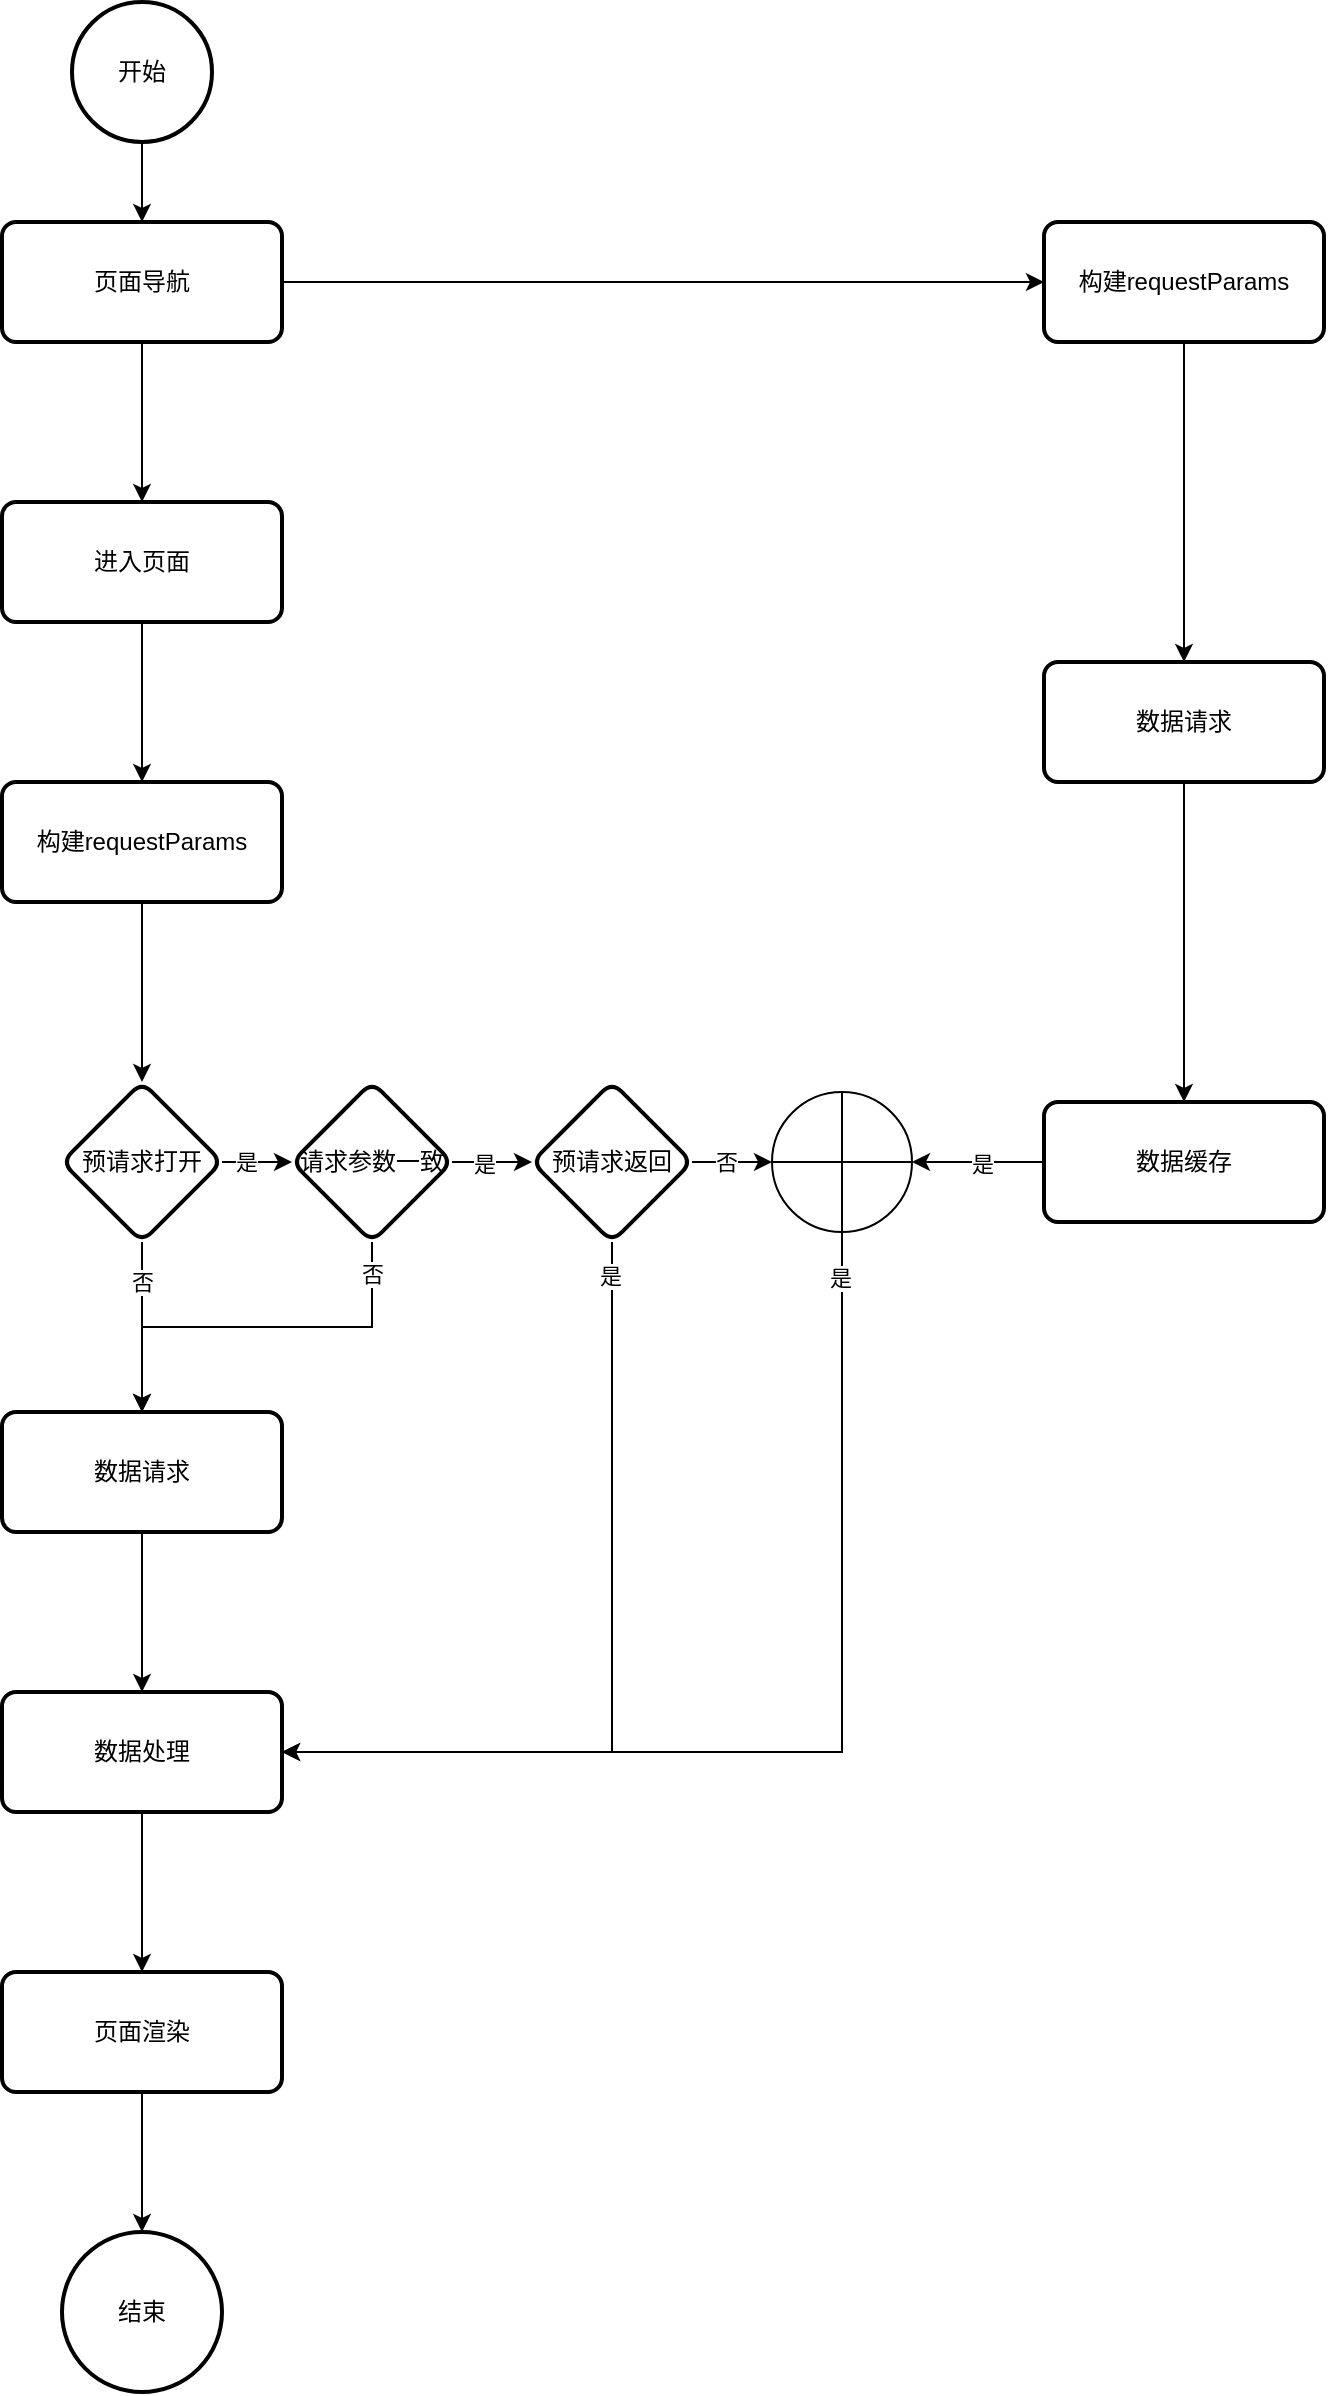 <mxfile version="21.6.6" type="github">
  <diagram name="第 1 页" id="eVeWfjHuFGfGisBtEYPz">
    <mxGraphModel dx="1167" dy="789" grid="1" gridSize="10" guides="1" tooltips="1" connect="1" arrows="1" fold="1" page="1" pageScale="1" pageWidth="827" pageHeight="1169" math="0" shadow="0">
      <root>
        <mxCell id="0" />
        <mxCell id="1" parent="0" />
        <mxCell id="3TqgN2wfFdCJNT3d8BAX-22" style="edgeStyle=orthogonalEdgeStyle;rounded=0;orthogonalLoop=1;jettySize=auto;html=1;exitX=0.5;exitY=1;exitDx=0;exitDy=0;exitPerimeter=0;entryX=0.5;entryY=0;entryDx=0;entryDy=0;" edge="1" parent="1" source="3TqgN2wfFdCJNT3d8BAX-8" target="3TqgN2wfFdCJNT3d8BAX-9">
          <mxGeometry relative="1" as="geometry" />
        </mxCell>
        <mxCell id="3TqgN2wfFdCJNT3d8BAX-8" value="开始" style="strokeWidth=2;html=1;shape=mxgraph.flowchart.start_2;whiteSpace=wrap;" vertex="1" parent="1">
          <mxGeometry x="90" y="40" width="70" height="70" as="geometry" />
        </mxCell>
        <mxCell id="3TqgN2wfFdCJNT3d8BAX-11" value="" style="edgeStyle=orthogonalEdgeStyle;rounded=0;orthogonalLoop=1;jettySize=auto;html=1;" edge="1" parent="1" source="3TqgN2wfFdCJNT3d8BAX-9" target="3TqgN2wfFdCJNT3d8BAX-10">
          <mxGeometry relative="1" as="geometry" />
        </mxCell>
        <mxCell id="3TqgN2wfFdCJNT3d8BAX-26" value="" style="edgeStyle=orthogonalEdgeStyle;rounded=0;orthogonalLoop=1;jettySize=auto;html=1;" edge="1" parent="1" source="3TqgN2wfFdCJNT3d8BAX-9" target="3TqgN2wfFdCJNT3d8BAX-25">
          <mxGeometry relative="1" as="geometry" />
        </mxCell>
        <mxCell id="3TqgN2wfFdCJNT3d8BAX-9" value="页面导航" style="rounded=1;whiteSpace=wrap;html=1;absoluteArcSize=1;arcSize=14;strokeWidth=2;" vertex="1" parent="1">
          <mxGeometry x="55" y="150" width="140" height="60" as="geometry" />
        </mxCell>
        <mxCell id="3TqgN2wfFdCJNT3d8BAX-37" value="" style="edgeStyle=orthogonalEdgeStyle;rounded=0;orthogonalLoop=1;jettySize=auto;html=1;" edge="1" parent="1" source="3TqgN2wfFdCJNT3d8BAX-10" target="3TqgN2wfFdCJNT3d8BAX-36">
          <mxGeometry relative="1" as="geometry" />
        </mxCell>
        <mxCell id="3TqgN2wfFdCJNT3d8BAX-10" value="进入页面" style="rounded=1;whiteSpace=wrap;html=1;absoluteArcSize=1;arcSize=14;strokeWidth=2;" vertex="1" parent="1">
          <mxGeometry x="55" y="290" width="140" height="60" as="geometry" />
        </mxCell>
        <mxCell id="3TqgN2wfFdCJNT3d8BAX-17" value="" style="edgeStyle=orthogonalEdgeStyle;rounded=0;orthogonalLoop=1;jettySize=auto;html=1;" edge="1" parent="1" source="3TqgN2wfFdCJNT3d8BAX-14" target="3TqgN2wfFdCJNT3d8BAX-16">
          <mxGeometry relative="1" as="geometry" />
        </mxCell>
        <mxCell id="3TqgN2wfFdCJNT3d8BAX-14" value="数据请求" style="rounded=1;whiteSpace=wrap;html=1;absoluteArcSize=1;arcSize=14;strokeWidth=2;" vertex="1" parent="1">
          <mxGeometry x="55" y="745" width="140" height="60" as="geometry" />
        </mxCell>
        <mxCell id="3TqgN2wfFdCJNT3d8BAX-19" value="" style="edgeStyle=orthogonalEdgeStyle;rounded=0;orthogonalLoop=1;jettySize=auto;html=1;" edge="1" parent="1" source="3TqgN2wfFdCJNT3d8BAX-16" target="3TqgN2wfFdCJNT3d8BAX-18">
          <mxGeometry relative="1" as="geometry" />
        </mxCell>
        <mxCell id="3TqgN2wfFdCJNT3d8BAX-16" value="数据处理" style="rounded=1;whiteSpace=wrap;html=1;absoluteArcSize=1;arcSize=14;strokeWidth=2;" vertex="1" parent="1">
          <mxGeometry x="55" y="885" width="140" height="60" as="geometry" />
        </mxCell>
        <mxCell id="3TqgN2wfFdCJNT3d8BAX-21" value="" style="edgeStyle=orthogonalEdgeStyle;rounded=0;orthogonalLoop=1;jettySize=auto;html=1;" edge="1" parent="1" source="3TqgN2wfFdCJNT3d8BAX-18" target="3TqgN2wfFdCJNT3d8BAX-20">
          <mxGeometry relative="1" as="geometry" />
        </mxCell>
        <mxCell id="3TqgN2wfFdCJNT3d8BAX-18" value="页面渲染" style="rounded=1;whiteSpace=wrap;html=1;absoluteArcSize=1;arcSize=14;strokeWidth=2;" vertex="1" parent="1">
          <mxGeometry x="55" y="1025" width="140" height="60" as="geometry" />
        </mxCell>
        <mxCell id="3TqgN2wfFdCJNT3d8BAX-20" value="结束" style="ellipse;whiteSpace=wrap;html=1;rounded=1;arcSize=14;strokeWidth=2;" vertex="1" parent="1">
          <mxGeometry x="85" y="1155" width="80" height="80" as="geometry" />
        </mxCell>
        <mxCell id="3TqgN2wfFdCJNT3d8BAX-35" value="" style="edgeStyle=orthogonalEdgeStyle;rounded=0;orthogonalLoop=1;jettySize=auto;html=1;" edge="1" parent="1" source="3TqgN2wfFdCJNT3d8BAX-25" target="3TqgN2wfFdCJNT3d8BAX-34">
          <mxGeometry relative="1" as="geometry" />
        </mxCell>
        <mxCell id="3TqgN2wfFdCJNT3d8BAX-25" value="构建requestParams" style="rounded=1;whiteSpace=wrap;html=1;absoluteArcSize=1;arcSize=14;strokeWidth=2;" vertex="1" parent="1">
          <mxGeometry x="576" y="150" width="140" height="60" as="geometry" />
        </mxCell>
        <mxCell id="3TqgN2wfFdCJNT3d8BAX-31" style="edgeStyle=orthogonalEdgeStyle;rounded=0;orthogonalLoop=1;jettySize=auto;html=1;exitX=0.5;exitY=1;exitDx=0;exitDy=0;entryX=0.5;entryY=0;entryDx=0;entryDy=0;" edge="1" parent="1" source="3TqgN2wfFdCJNT3d8BAX-29" target="3TqgN2wfFdCJNT3d8BAX-14">
          <mxGeometry relative="1" as="geometry" />
        </mxCell>
        <mxCell id="3TqgN2wfFdCJNT3d8BAX-39" value="否" style="edgeLabel;html=1;align=center;verticalAlign=middle;resizable=0;points=[];" vertex="1" connectable="0" parent="3TqgN2wfFdCJNT3d8BAX-31">
          <mxGeometry x="-0.247" y="2" relative="1" as="geometry">
            <mxPoint x="-2" y="-12" as="offset" />
          </mxGeometry>
        </mxCell>
        <mxCell id="3TqgN2wfFdCJNT3d8BAX-33" value="" style="edgeStyle=orthogonalEdgeStyle;rounded=0;orthogonalLoop=1;jettySize=auto;html=1;" edge="1" parent="1" source="3TqgN2wfFdCJNT3d8BAX-29" target="3TqgN2wfFdCJNT3d8BAX-32">
          <mxGeometry relative="1" as="geometry" />
        </mxCell>
        <mxCell id="3TqgN2wfFdCJNT3d8BAX-40" value="是" style="edgeLabel;html=1;align=center;verticalAlign=middle;resizable=0;points=[];" vertex="1" connectable="0" parent="3TqgN2wfFdCJNT3d8BAX-33">
          <mxGeometry x="-0.05" y="-1" relative="1" as="geometry">
            <mxPoint x="-7" y="1" as="offset" />
          </mxGeometry>
        </mxCell>
        <mxCell id="3TqgN2wfFdCJNT3d8BAX-29" value="预请求打开" style="rhombus;whiteSpace=wrap;html=1;rounded=1;arcSize=14;strokeWidth=2;" vertex="1" parent="1">
          <mxGeometry x="85" y="580" width="80" height="80" as="geometry" />
        </mxCell>
        <mxCell id="3TqgN2wfFdCJNT3d8BAX-41" style="edgeStyle=orthogonalEdgeStyle;rounded=0;orthogonalLoop=1;jettySize=auto;html=1;exitX=0.5;exitY=1;exitDx=0;exitDy=0;entryX=0.5;entryY=0;entryDx=0;entryDy=0;" edge="1" parent="1" source="3TqgN2wfFdCJNT3d8BAX-32" target="3TqgN2wfFdCJNT3d8BAX-14">
          <mxGeometry relative="1" as="geometry" />
        </mxCell>
        <mxCell id="3TqgN2wfFdCJNT3d8BAX-42" value="否" style="edgeLabel;html=1;align=center;verticalAlign=middle;resizable=0;points=[];" vertex="1" connectable="0" parent="3TqgN2wfFdCJNT3d8BAX-41">
          <mxGeometry x="-0.845" relative="1" as="geometry">
            <mxPoint as="offset" />
          </mxGeometry>
        </mxCell>
        <mxCell id="3TqgN2wfFdCJNT3d8BAX-44" value="" style="edgeStyle=orthogonalEdgeStyle;rounded=0;orthogonalLoop=1;jettySize=auto;html=1;" edge="1" parent="1" source="3TqgN2wfFdCJNT3d8BAX-32" target="3TqgN2wfFdCJNT3d8BAX-43">
          <mxGeometry relative="1" as="geometry" />
        </mxCell>
        <mxCell id="3TqgN2wfFdCJNT3d8BAX-69" value="是" style="edgeLabel;html=1;align=center;verticalAlign=middle;resizable=0;points=[];" vertex="1" connectable="0" parent="3TqgN2wfFdCJNT3d8BAX-44">
          <mxGeometry x="-0.2" y="-1" relative="1" as="geometry">
            <mxPoint as="offset" />
          </mxGeometry>
        </mxCell>
        <mxCell id="3TqgN2wfFdCJNT3d8BAX-32" value="请求参数一致" style="rhombus;whiteSpace=wrap;html=1;rounded=1;arcSize=14;strokeWidth=2;" vertex="1" parent="1">
          <mxGeometry x="200" y="580" width="80" height="80" as="geometry" />
        </mxCell>
        <mxCell id="3TqgN2wfFdCJNT3d8BAX-47" value="" style="edgeStyle=orthogonalEdgeStyle;rounded=0;orthogonalLoop=1;jettySize=auto;html=1;" edge="1" parent="1" source="3TqgN2wfFdCJNT3d8BAX-34" target="3TqgN2wfFdCJNT3d8BAX-46">
          <mxGeometry relative="1" as="geometry" />
        </mxCell>
        <mxCell id="3TqgN2wfFdCJNT3d8BAX-34" value="数据请求" style="rounded=1;whiteSpace=wrap;html=1;absoluteArcSize=1;arcSize=14;strokeWidth=2;" vertex="1" parent="1">
          <mxGeometry x="576" y="370" width="140" height="60" as="geometry" />
        </mxCell>
        <mxCell id="3TqgN2wfFdCJNT3d8BAX-38" style="edgeStyle=orthogonalEdgeStyle;rounded=0;orthogonalLoop=1;jettySize=auto;html=1;exitX=0.5;exitY=1;exitDx=0;exitDy=0;entryX=0.5;entryY=0;entryDx=0;entryDy=0;" edge="1" parent="1" source="3TqgN2wfFdCJNT3d8BAX-36" target="3TqgN2wfFdCJNT3d8BAX-29">
          <mxGeometry relative="1" as="geometry" />
        </mxCell>
        <mxCell id="3TqgN2wfFdCJNT3d8BAX-36" value="构建requestParams" style="rounded=1;whiteSpace=wrap;html=1;absoluteArcSize=1;arcSize=14;strokeWidth=2;" vertex="1" parent="1">
          <mxGeometry x="55" y="430" width="140" height="60" as="geometry" />
        </mxCell>
        <mxCell id="3TqgN2wfFdCJNT3d8BAX-57" style="edgeStyle=orthogonalEdgeStyle;rounded=0;orthogonalLoop=1;jettySize=auto;html=1;exitX=1;exitY=0.5;exitDx=0;exitDy=0;entryX=0;entryY=0.5;entryDx=0;entryDy=0;entryPerimeter=0;" edge="1" parent="1" source="3TqgN2wfFdCJNT3d8BAX-43" target="3TqgN2wfFdCJNT3d8BAX-56">
          <mxGeometry relative="1" as="geometry" />
        </mxCell>
        <mxCell id="3TqgN2wfFdCJNT3d8BAX-65" value="否" style="edgeLabel;html=1;align=center;verticalAlign=middle;resizable=0;points=[];" vertex="1" connectable="0" parent="3TqgN2wfFdCJNT3d8BAX-57">
          <mxGeometry x="-0.143" relative="1" as="geometry">
            <mxPoint as="offset" />
          </mxGeometry>
        </mxCell>
        <mxCell id="3TqgN2wfFdCJNT3d8BAX-58" style="edgeStyle=orthogonalEdgeStyle;rounded=0;orthogonalLoop=1;jettySize=auto;html=1;exitX=0.5;exitY=1;exitDx=0;exitDy=0;entryX=1;entryY=0.5;entryDx=0;entryDy=0;" edge="1" parent="1" source="3TqgN2wfFdCJNT3d8BAX-43" target="3TqgN2wfFdCJNT3d8BAX-16">
          <mxGeometry relative="1" as="geometry" />
        </mxCell>
        <mxCell id="3TqgN2wfFdCJNT3d8BAX-64" value="是" style="edgeLabel;html=1;align=center;verticalAlign=middle;resizable=0;points=[];" vertex="1" connectable="0" parent="3TqgN2wfFdCJNT3d8BAX-58">
          <mxGeometry x="-0.921" y="-1" relative="1" as="geometry">
            <mxPoint as="offset" />
          </mxGeometry>
        </mxCell>
        <mxCell id="3TqgN2wfFdCJNT3d8BAX-43" value="预请求返回" style="rhombus;whiteSpace=wrap;html=1;rounded=1;arcSize=14;strokeWidth=2;" vertex="1" parent="1">
          <mxGeometry x="320" y="580" width="80" height="80" as="geometry" />
        </mxCell>
        <mxCell id="3TqgN2wfFdCJNT3d8BAX-62" style="edgeStyle=orthogonalEdgeStyle;rounded=0;orthogonalLoop=1;jettySize=auto;html=1;exitX=0;exitY=0.5;exitDx=0;exitDy=0;entryX=1;entryY=0.5;entryDx=0;entryDy=0;entryPerimeter=0;" edge="1" parent="1" source="3TqgN2wfFdCJNT3d8BAX-46" target="3TqgN2wfFdCJNT3d8BAX-56">
          <mxGeometry relative="1" as="geometry" />
        </mxCell>
        <mxCell id="3TqgN2wfFdCJNT3d8BAX-66" value="是" style="edgeLabel;html=1;align=center;verticalAlign=middle;resizable=0;points=[];" vertex="1" connectable="0" parent="3TqgN2wfFdCJNT3d8BAX-62">
          <mxGeometry x="-0.04" y="1" relative="1" as="geometry">
            <mxPoint as="offset" />
          </mxGeometry>
        </mxCell>
        <mxCell id="3TqgN2wfFdCJNT3d8BAX-46" value="数据缓存" style="rounded=1;whiteSpace=wrap;html=1;absoluteArcSize=1;arcSize=14;strokeWidth=2;" vertex="1" parent="1">
          <mxGeometry x="576" y="590" width="140" height="60" as="geometry" />
        </mxCell>
        <mxCell id="3TqgN2wfFdCJNT3d8BAX-67" style="edgeStyle=orthogonalEdgeStyle;rounded=0;orthogonalLoop=1;jettySize=auto;html=1;exitX=0.5;exitY=1;exitDx=0;exitDy=0;exitPerimeter=0;entryX=1;entryY=0.5;entryDx=0;entryDy=0;" edge="1" parent="1" source="3TqgN2wfFdCJNT3d8BAX-56" target="3TqgN2wfFdCJNT3d8BAX-16">
          <mxGeometry relative="1" as="geometry" />
        </mxCell>
        <mxCell id="3TqgN2wfFdCJNT3d8BAX-68" value="是" style="edgeLabel;html=1;align=center;verticalAlign=middle;resizable=0;points=[];" vertex="1" connectable="0" parent="3TqgN2wfFdCJNT3d8BAX-67">
          <mxGeometry x="-0.915" y="-1" relative="1" as="geometry">
            <mxPoint as="offset" />
          </mxGeometry>
        </mxCell>
        <mxCell id="3TqgN2wfFdCJNT3d8BAX-56" value="" style="verticalLabelPosition=bottom;verticalAlign=top;html=1;shape=mxgraph.flowchart.summing_function;" vertex="1" parent="1">
          <mxGeometry x="440" y="585" width="70" height="70" as="geometry" />
        </mxCell>
      </root>
    </mxGraphModel>
  </diagram>
</mxfile>
